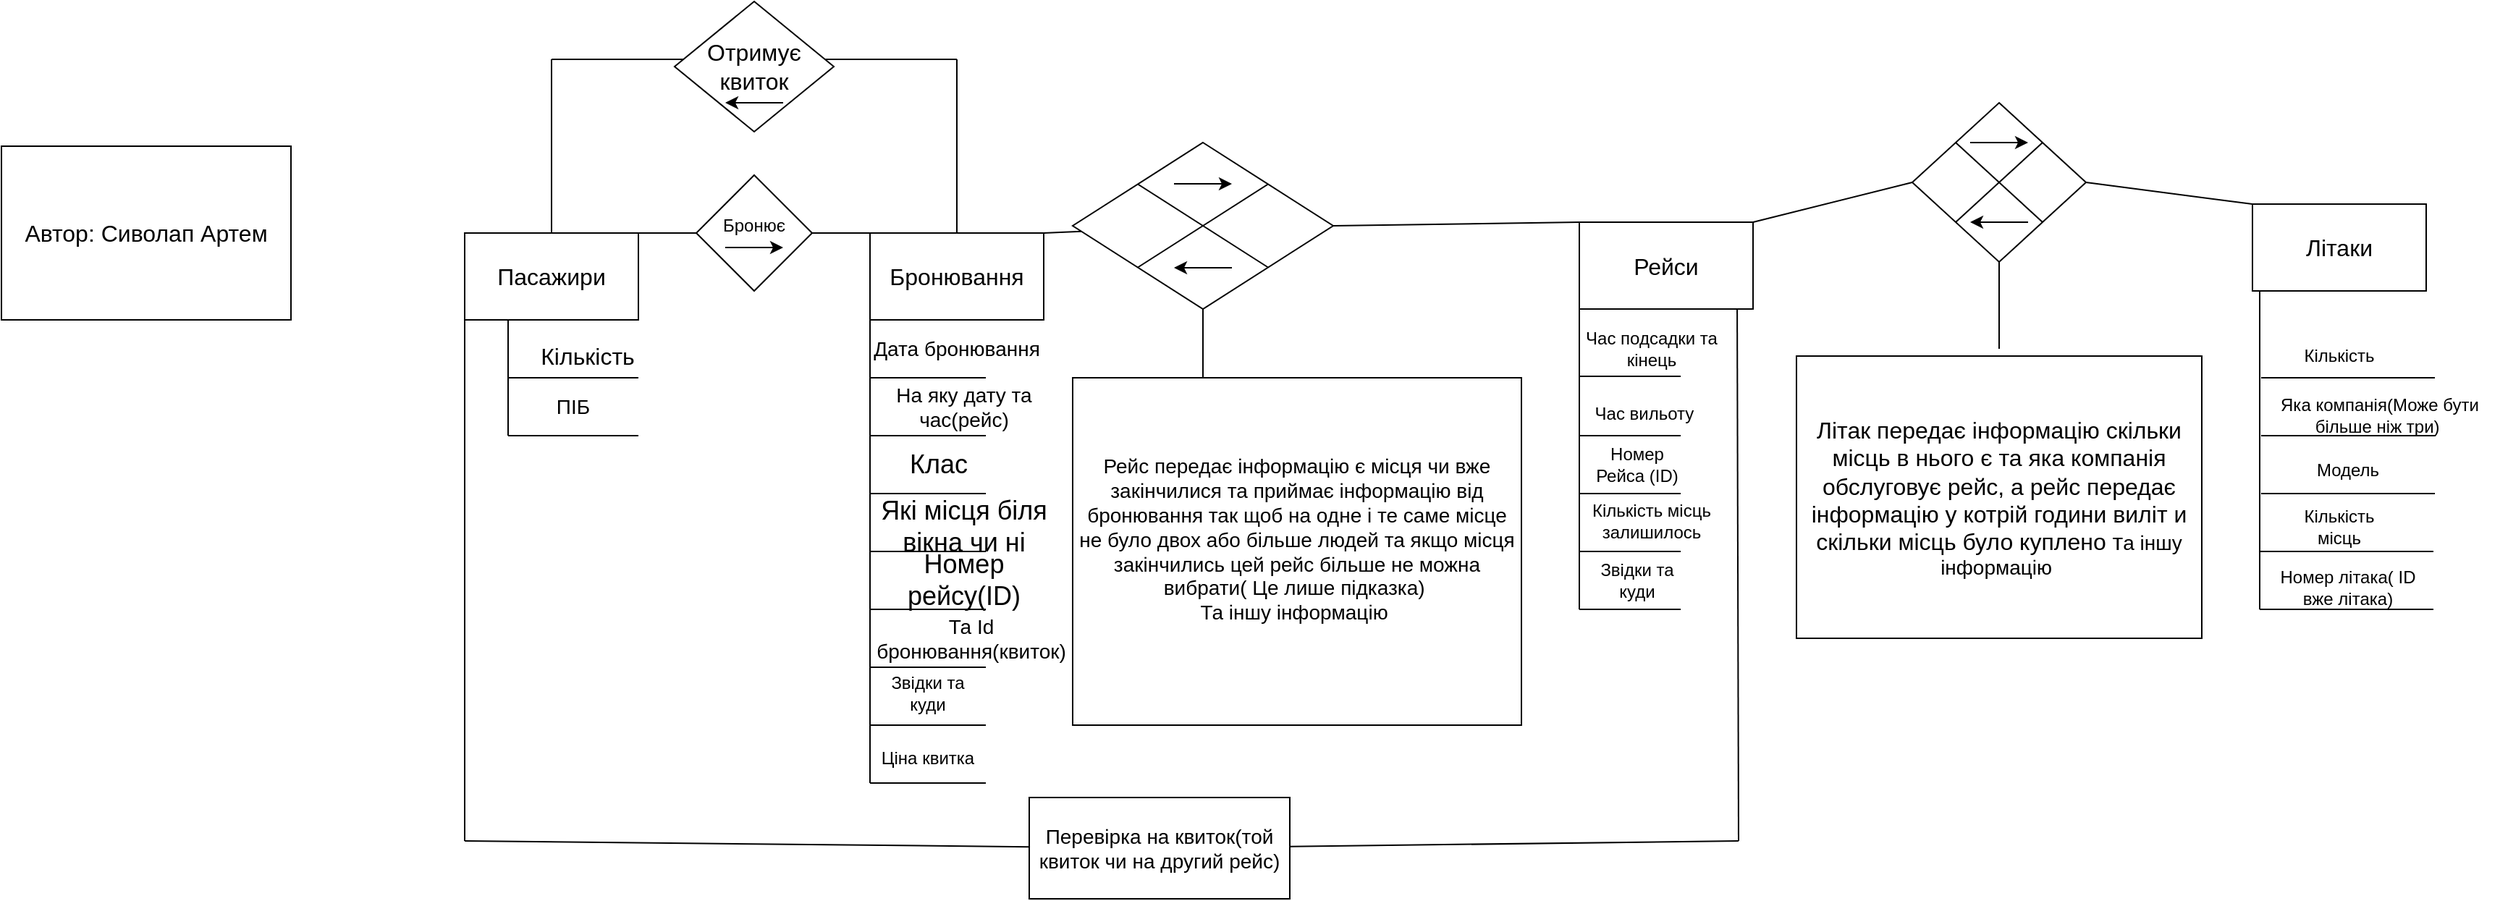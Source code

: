 <mxfile version="24.2.2" type="github">
  <diagram name="Страница — 1" id="zBAfm70hzxWpOuphlvku">
    <mxGraphModel dx="2641" dy="1978" grid="1" gridSize="10" guides="1" tooltips="1" connect="1" arrows="1" fold="1" page="1" pageScale="1" pageWidth="827" pageHeight="1169" math="0" shadow="0">
      <root>
        <mxCell id="0" />
        <mxCell id="1" parent="0" />
        <mxCell id="gsooPKz3ueE_As0_KLTi-1" value="&lt;font size=&quot;3&quot;&gt;Пасажири&lt;/font&gt;" style="rounded=0;whiteSpace=wrap;html=1;" vertex="1" parent="1">
          <mxGeometry x="-120" y="140" width="120" height="60" as="geometry" />
        </mxCell>
        <mxCell id="gsooPKz3ueE_As0_KLTi-2" value="&lt;font size=&quot;3&quot;&gt;Рейси&lt;/font&gt;" style="rounded=0;whiteSpace=wrap;html=1;" vertex="1" parent="1">
          <mxGeometry x="650" y="132.5" width="120" height="60" as="geometry" />
        </mxCell>
        <mxCell id="gsooPKz3ueE_As0_KLTi-3" value="&lt;font size=&quot;3&quot;&gt;Літаки&lt;/font&gt;" style="rounded=0;whiteSpace=wrap;html=1;" vertex="1" parent="1">
          <mxGeometry x="1115" y="120" width="120" height="60" as="geometry" />
        </mxCell>
        <mxCell id="gsooPKz3ueE_As0_KLTi-4" value="&lt;font size=&quot;3&quot;&gt;Бронювання&lt;/font&gt;" style="rounded=0;whiteSpace=wrap;html=1;" vertex="1" parent="1">
          <mxGeometry x="160" y="140" width="120" height="60" as="geometry" />
        </mxCell>
        <mxCell id="gsooPKz3ueE_As0_KLTi-5" value="" style="endArrow=none;html=1;rounded=0;exitX=0.25;exitY=1;exitDx=0;exitDy=0;" edge="1" parent="1" source="gsooPKz3ueE_As0_KLTi-1">
          <mxGeometry width="50" height="50" relative="1" as="geometry">
            <mxPoint x="390" y="360" as="sourcePoint" />
            <mxPoint x="-90" y="280" as="targetPoint" />
          </mxGeometry>
        </mxCell>
        <mxCell id="gsooPKz3ueE_As0_KLTi-7" value="" style="endArrow=none;html=1;rounded=0;" edge="1" parent="1">
          <mxGeometry width="50" height="50" relative="1" as="geometry">
            <mxPoint x="-80" y="280" as="sourcePoint" />
            <mxPoint y="280" as="targetPoint" />
            <Array as="points">
              <mxPoint x="-90" y="280" />
            </Array>
          </mxGeometry>
        </mxCell>
        <mxCell id="gsooPKz3ueE_As0_KLTi-8" value="" style="endArrow=none;html=1;rounded=0;" edge="1" parent="1">
          <mxGeometry width="50" height="50" relative="1" as="geometry">
            <mxPoint x="-90" y="240" as="sourcePoint" />
            <mxPoint y="240" as="targetPoint" />
          </mxGeometry>
        </mxCell>
        <mxCell id="gsooPKz3ueE_As0_KLTi-11" value="&lt;font size=&quot;3&quot;&gt;Кількість&lt;/font&gt;" style="text;html=1;align=center;verticalAlign=middle;whiteSpace=wrap;rounded=0;" vertex="1" parent="1">
          <mxGeometry x="-90" y="200" width="110" height="50" as="geometry" />
        </mxCell>
        <mxCell id="gsooPKz3ueE_As0_KLTi-12" value="&lt;span style=&quot;font-size: 14px;&quot;&gt;ПІБ&lt;/span&gt;" style="text;html=1;align=center;verticalAlign=middle;whiteSpace=wrap;rounded=0;" vertex="1" parent="1">
          <mxGeometry x="-100" y="230" width="110" height="60" as="geometry" />
        </mxCell>
        <mxCell id="gsooPKz3ueE_As0_KLTi-16" value="" style="endArrow=none;html=1;rounded=0;exitX=1;exitY=0;exitDx=0;exitDy=0;entryX=0;entryY=0.5;entryDx=0;entryDy=0;" edge="1" parent="1" source="gsooPKz3ueE_As0_KLTi-1" target="gsooPKz3ueE_As0_KLTi-17">
          <mxGeometry width="50" height="50" relative="1" as="geometry">
            <mxPoint x="390" y="360" as="sourcePoint" />
            <mxPoint x="440" y="310" as="targetPoint" />
          </mxGeometry>
        </mxCell>
        <mxCell id="gsooPKz3ueE_As0_KLTi-17" value="" style="rhombus;whiteSpace=wrap;html=1;" vertex="1" parent="1">
          <mxGeometry x="40" y="100" width="80" height="80" as="geometry" />
        </mxCell>
        <mxCell id="gsooPKz3ueE_As0_KLTi-18" value="" style="endArrow=none;html=1;rounded=0;exitX=1;exitY=0.5;exitDx=0;exitDy=0;entryX=0;entryY=0;entryDx=0;entryDy=0;" edge="1" parent="1" source="gsooPKz3ueE_As0_KLTi-17" target="gsooPKz3ueE_As0_KLTi-4">
          <mxGeometry width="50" height="50" relative="1" as="geometry">
            <mxPoint x="390" y="360" as="sourcePoint" />
            <mxPoint x="440" y="310" as="targetPoint" />
          </mxGeometry>
        </mxCell>
        <mxCell id="gsooPKz3ueE_As0_KLTi-20" value="Бронює" style="text;html=1;align=center;verticalAlign=middle;whiteSpace=wrap;rounded=0;" vertex="1" parent="1">
          <mxGeometry x="50" y="120" width="60" height="30" as="geometry" />
        </mxCell>
        <mxCell id="gsooPKz3ueE_As0_KLTi-23" value="" style="endArrow=classic;html=1;rounded=0;exitX=0;exitY=1;exitDx=0;exitDy=0;entryX=1;entryY=1;entryDx=0;entryDy=0;" edge="1" parent="1">
          <mxGeometry width="50" height="50" relative="1" as="geometry">
            <mxPoint x="60" y="150" as="sourcePoint" />
            <mxPoint x="100" y="150" as="targetPoint" />
            <Array as="points">
              <mxPoint x="80" y="150" />
            </Array>
          </mxGeometry>
        </mxCell>
        <mxCell id="gsooPKz3ueE_As0_KLTi-24" value="" style="endArrow=none;html=1;rounded=0;entryX=0;entryY=1;entryDx=0;entryDy=0;" edge="1" parent="1" target="gsooPKz3ueE_As0_KLTi-4">
          <mxGeometry width="50" height="50" relative="1" as="geometry">
            <mxPoint x="160" y="520" as="sourcePoint" />
            <mxPoint x="440" y="310" as="targetPoint" />
          </mxGeometry>
        </mxCell>
        <mxCell id="gsooPKz3ueE_As0_KLTi-25" value="" style="endArrow=none;html=1;rounded=0;" edge="1" parent="1">
          <mxGeometry width="50" height="50" relative="1" as="geometry">
            <mxPoint x="160" y="360" as="sourcePoint" />
            <mxPoint x="240" y="360" as="targetPoint" />
          </mxGeometry>
        </mxCell>
        <mxCell id="gsooPKz3ueE_As0_KLTi-26" value="" style="endArrow=none;html=1;rounded=0;" edge="1" parent="1">
          <mxGeometry width="50" height="50" relative="1" as="geometry">
            <mxPoint x="160" y="320" as="sourcePoint" />
            <mxPoint x="240" y="320" as="targetPoint" />
          </mxGeometry>
        </mxCell>
        <mxCell id="gsooPKz3ueE_As0_KLTi-27" value="" style="endArrow=none;html=1;rounded=0;" edge="1" parent="1">
          <mxGeometry width="50" height="50" relative="1" as="geometry">
            <mxPoint x="160" y="280" as="sourcePoint" />
            <mxPoint x="240" y="280" as="targetPoint" />
          </mxGeometry>
        </mxCell>
        <mxCell id="gsooPKz3ueE_As0_KLTi-28" value="" style="endArrow=none;html=1;rounded=0;" edge="1" parent="1">
          <mxGeometry width="50" height="50" relative="1" as="geometry">
            <mxPoint x="160" y="240" as="sourcePoint" />
            <mxPoint x="240" y="240" as="targetPoint" />
          </mxGeometry>
        </mxCell>
        <mxCell id="gsooPKz3ueE_As0_KLTi-29" value="&lt;font style=&quot;font-size: 14px;&quot;&gt;На яку дату та час(рейс)&lt;/font&gt;" style="text;html=1;align=center;verticalAlign=middle;whiteSpace=wrap;rounded=0;" vertex="1" parent="1">
          <mxGeometry x="160" y="225" width="130" height="70" as="geometry" />
        </mxCell>
        <mxCell id="gsooPKz3ueE_As0_KLTi-30" value="&lt;font style=&quot;font-size: 18px;&quot;&gt;Які місця біля вікна чи ні&lt;/font&gt;" style="text;html=1;align=center;verticalAlign=middle;whiteSpace=wrap;rounded=0;" vertex="1" parent="1">
          <mxGeometry x="150" y="300" width="150" height="85" as="geometry" />
        </mxCell>
        <mxCell id="gsooPKz3ueE_As0_KLTi-31" value="&lt;font style=&quot;font-size: 18px;&quot;&gt;Клас&amp;nbsp;&lt;/font&gt;" style="text;html=1;align=center;verticalAlign=middle;whiteSpace=wrap;rounded=0;" vertex="1" parent="1">
          <mxGeometry x="140" y="250" width="140" height="100" as="geometry" />
        </mxCell>
        <mxCell id="gsooPKz3ueE_As0_KLTi-32" value="&lt;span style=&quot;font-size: 18px;&quot;&gt;Номер рейсу(ID)&lt;/span&gt;" style="text;html=1;align=center;verticalAlign=middle;whiteSpace=wrap;rounded=0;" vertex="1" parent="1">
          <mxGeometry x="165" y="360" width="120" height="40" as="geometry" />
        </mxCell>
        <mxCell id="gsooPKz3ueE_As0_KLTi-34" value="" style="endArrow=none;html=1;rounded=0;" edge="1" parent="1">
          <mxGeometry width="50" height="50" relative="1" as="geometry">
            <mxPoint x="160" y="400" as="sourcePoint" />
            <mxPoint x="240" y="400" as="targetPoint" />
          </mxGeometry>
        </mxCell>
        <mxCell id="gsooPKz3ueE_As0_KLTi-35" value="&lt;font style=&quot;font-size: 14px;&quot;&gt;Дата бронювання&lt;/font&gt;" style="text;html=1;align=center;verticalAlign=middle;whiteSpace=wrap;rounded=0;" vertex="1" parent="1">
          <mxGeometry x="160" y="200" width="120" height="40" as="geometry" />
        </mxCell>
        <mxCell id="gsooPKz3ueE_As0_KLTi-36" value="" style="endArrow=none;html=1;rounded=0;" edge="1" parent="1">
          <mxGeometry width="50" height="50" relative="1" as="geometry">
            <mxPoint x="160" y="440" as="sourcePoint" />
            <mxPoint x="240" y="440" as="targetPoint" />
          </mxGeometry>
        </mxCell>
        <mxCell id="gsooPKz3ueE_As0_KLTi-37" value="&lt;font style=&quot;font-size: 14px;&quot;&gt;Та Id бронювання(квиток)&lt;/font&gt;" style="text;html=1;align=center;verticalAlign=middle;whiteSpace=wrap;rounded=0;" vertex="1" parent="1">
          <mxGeometry x="160" y="380" width="140" height="80" as="geometry" />
        </mxCell>
        <mxCell id="gsooPKz3ueE_As0_KLTi-39" value="" style="endArrow=none;html=1;rounded=0;exitX=1;exitY=0;exitDx=0;exitDy=0;" edge="1" parent="1" source="gsooPKz3ueE_As0_KLTi-4" target="gsooPKz3ueE_As0_KLTi-40">
          <mxGeometry width="50" height="50" relative="1" as="geometry">
            <mxPoint x="390" y="360" as="sourcePoint" />
            <mxPoint x="440" y="310" as="targetPoint" />
          </mxGeometry>
        </mxCell>
        <mxCell id="gsooPKz3ueE_As0_KLTi-40" value="" style="rhombus;whiteSpace=wrap;html=1;" vertex="1" parent="1">
          <mxGeometry x="300" y="77.5" width="180" height="115" as="geometry" />
        </mxCell>
        <mxCell id="gsooPKz3ueE_As0_KLTi-41" value="" style="endArrow=none;html=1;rounded=0;entryX=0;entryY=0;entryDx=0;entryDy=0;exitX=1;exitY=0.5;exitDx=0;exitDy=0;" edge="1" parent="1" source="gsooPKz3ueE_As0_KLTi-40" target="gsooPKz3ueE_As0_KLTi-2">
          <mxGeometry width="50" height="50" relative="1" as="geometry">
            <mxPoint x="390" y="360" as="sourcePoint" />
            <mxPoint x="440" y="310" as="targetPoint" />
          </mxGeometry>
        </mxCell>
        <mxCell id="gsooPKz3ueE_As0_KLTi-42" value="" style="endArrow=none;html=1;rounded=0;exitX=0;exitY=0;exitDx=0;exitDy=0;entryX=1;entryY=1;entryDx=0;entryDy=0;" edge="1" parent="1" source="gsooPKz3ueE_As0_KLTi-40" target="gsooPKz3ueE_As0_KLTi-40">
          <mxGeometry width="50" height="50" relative="1" as="geometry">
            <mxPoint x="390" y="360" as="sourcePoint" />
            <mxPoint x="440" y="310" as="targetPoint" />
          </mxGeometry>
        </mxCell>
        <mxCell id="gsooPKz3ueE_As0_KLTi-43" value="" style="endArrow=none;html=1;rounded=0;exitX=0;exitY=1;exitDx=0;exitDy=0;entryX=1;entryY=0;entryDx=0;entryDy=0;" edge="1" parent="1" source="gsooPKz3ueE_As0_KLTi-40" target="gsooPKz3ueE_As0_KLTi-40">
          <mxGeometry width="50" height="50" relative="1" as="geometry">
            <mxPoint x="390" y="360" as="sourcePoint" />
            <mxPoint x="440" y="310" as="targetPoint" />
          </mxGeometry>
        </mxCell>
        <mxCell id="gsooPKz3ueE_As0_KLTi-49" value="" style="endArrow=classic;html=1;rounded=0;" edge="1" parent="1">
          <mxGeometry width="50" height="50" relative="1" as="geometry">
            <mxPoint x="410" y="164" as="sourcePoint" />
            <mxPoint x="370" y="164" as="targetPoint" />
          </mxGeometry>
        </mxCell>
        <mxCell id="gsooPKz3ueE_As0_KLTi-50" value="" style="endArrow=classic;html=1;rounded=0;" edge="1" parent="1">
          <mxGeometry width="50" height="50" relative="1" as="geometry">
            <mxPoint x="410" y="100" as="sourcePoint" />
            <mxPoint x="410" y="100" as="targetPoint" />
          </mxGeometry>
        </mxCell>
        <mxCell id="gsooPKz3ueE_As0_KLTi-52" value="" style="endArrow=classic;html=1;rounded=0;" edge="1" parent="1">
          <mxGeometry width="50" height="50" relative="1" as="geometry">
            <mxPoint x="370" y="106" as="sourcePoint" />
            <mxPoint x="410" y="106" as="targetPoint" />
          </mxGeometry>
        </mxCell>
        <mxCell id="gsooPKz3ueE_As0_KLTi-53" value="" style="endArrow=none;html=1;rounded=0;entryX=0.5;entryY=1;entryDx=0;entryDy=0;" edge="1" parent="1" target="gsooPKz3ueE_As0_KLTi-40">
          <mxGeometry width="50" height="50" relative="1" as="geometry">
            <mxPoint x="390" y="250" as="sourcePoint" />
            <mxPoint x="440" y="310" as="targetPoint" />
          </mxGeometry>
        </mxCell>
        <mxCell id="gsooPKz3ueE_As0_KLTi-56" value="&lt;font style=&quot;font-size: 14px;&quot;&gt;Рейс передає інформацію є місця чи вже закінчилися та приймає інформацію від бронювання так щоб на одне і те саме місце не було двох або більше людей та якщо місця закінчились цей рейс більше не можна вибрати( Це лише підказка)&amp;nbsp;&lt;/font&gt;&lt;div&gt;&lt;font style=&quot;font-size: 14px;&quot;&gt;Та іншу інформацію&amp;nbsp;&lt;br&gt;&lt;br&gt;&lt;/font&gt;&lt;/div&gt;" style="rounded=0;whiteSpace=wrap;html=1;" vertex="1" parent="1">
          <mxGeometry x="300" y="240" width="310" height="240" as="geometry" />
        </mxCell>
        <mxCell id="gsooPKz3ueE_As0_KLTi-57" value="" style="endArrow=none;html=1;rounded=0;entryX=0;entryY=1;entryDx=0;entryDy=0;" edge="1" parent="1" target="gsooPKz3ueE_As0_KLTi-2">
          <mxGeometry width="50" height="50" relative="1" as="geometry">
            <mxPoint x="650" y="400" as="sourcePoint" />
            <mxPoint x="440" y="310" as="targetPoint" />
          </mxGeometry>
        </mxCell>
        <mxCell id="gsooPKz3ueE_As0_KLTi-58" value="" style="endArrow=none;html=1;rounded=0;" edge="1" parent="1">
          <mxGeometry width="50" height="50" relative="1" as="geometry">
            <mxPoint x="650" y="360" as="sourcePoint" />
            <mxPoint x="720" y="360" as="targetPoint" />
          </mxGeometry>
        </mxCell>
        <mxCell id="gsooPKz3ueE_As0_KLTi-59" value="" style="endArrow=none;html=1;rounded=0;" edge="1" parent="1">
          <mxGeometry width="50" height="50" relative="1" as="geometry">
            <mxPoint x="650" y="320" as="sourcePoint" />
            <mxPoint x="720" y="320" as="targetPoint" />
          </mxGeometry>
        </mxCell>
        <mxCell id="gsooPKz3ueE_As0_KLTi-60" value="" style="endArrow=none;html=1;rounded=0;" edge="1" parent="1">
          <mxGeometry width="50" height="50" relative="1" as="geometry">
            <mxPoint x="650" y="280" as="sourcePoint" />
            <mxPoint x="720" y="280" as="targetPoint" />
          </mxGeometry>
        </mxCell>
        <mxCell id="gsooPKz3ueE_As0_KLTi-61" value="" style="endArrow=none;html=1;rounded=0;" edge="1" parent="1">
          <mxGeometry width="50" height="50" relative="1" as="geometry">
            <mxPoint x="650" y="239" as="sourcePoint" />
            <mxPoint x="720" y="239" as="targetPoint" />
          </mxGeometry>
        </mxCell>
        <mxCell id="gsooPKz3ueE_As0_KLTi-62" value="Час подсадки та кінець" style="text;html=1;align=center;verticalAlign=middle;whiteSpace=wrap;rounded=0;" vertex="1" parent="1">
          <mxGeometry x="640" y="180" width="120" height="80" as="geometry" />
        </mxCell>
        <mxCell id="gsooPKz3ueE_As0_KLTi-63" value="Час вильоту" style="text;html=1;align=center;verticalAlign=middle;whiteSpace=wrap;rounded=0;" vertex="1" parent="1">
          <mxGeometry x="650" y="235" width="90" height="60" as="geometry" />
        </mxCell>
        <mxCell id="gsooPKz3ueE_As0_KLTi-64" value="Номер Рейса (ID)" style="text;html=1;align=center;verticalAlign=middle;whiteSpace=wrap;rounded=0;" vertex="1" parent="1">
          <mxGeometry x="660" y="285" width="60" height="30" as="geometry" />
        </mxCell>
        <mxCell id="gsooPKz3ueE_As0_KLTi-65" value="" style="endArrow=none;html=1;rounded=0;" edge="1" parent="1">
          <mxGeometry width="50" height="50" relative="1" as="geometry">
            <mxPoint x="650" y="400" as="sourcePoint" />
            <mxPoint x="720" y="400" as="targetPoint" />
          </mxGeometry>
        </mxCell>
        <mxCell id="gsooPKz3ueE_As0_KLTi-66" value="&lt;font size=&quot;3&quot;&gt;Автор: Сиволап Артем&lt;/font&gt;" style="rounded=0;whiteSpace=wrap;html=1;" vertex="1" parent="1">
          <mxGeometry x="-440" y="80" width="200" height="120" as="geometry" />
        </mxCell>
        <mxCell id="gsooPKz3ueE_As0_KLTi-69" value="" style="endArrow=none;html=1;rounded=0;" edge="1" parent="1" source="gsooPKz3ueE_As0_KLTi-71">
          <mxGeometry width="50" height="50" relative="1" as="geometry">
            <mxPoint x="280" y="560" as="sourcePoint" />
            <mxPoint x="760" y="560" as="targetPoint" />
          </mxGeometry>
        </mxCell>
        <mxCell id="gsooPKz3ueE_As0_KLTi-70" value="" style="endArrow=none;html=1;rounded=0;entryX=0.992;entryY=0.16;entryDx=0;entryDy=0;entryPerimeter=0;" edge="1" parent="1" target="gsooPKz3ueE_As0_KLTi-62">
          <mxGeometry width="50" height="50" relative="1" as="geometry">
            <mxPoint x="760" y="560" as="sourcePoint" />
            <mxPoint x="350" y="340" as="targetPoint" />
          </mxGeometry>
        </mxCell>
        <mxCell id="gsooPKz3ueE_As0_KLTi-72" value="" style="endArrow=none;html=1;rounded=0;" edge="1" parent="1" target="gsooPKz3ueE_As0_KLTi-71">
          <mxGeometry width="50" height="50" relative="1" as="geometry">
            <mxPoint x="-120" y="560" as="sourcePoint" />
            <mxPoint x="760" y="560" as="targetPoint" />
          </mxGeometry>
        </mxCell>
        <mxCell id="gsooPKz3ueE_As0_KLTi-71" value="&lt;font style=&quot;font-size: 14px;&quot;&gt;Перевірка на квиток(той квиток чи на другий рейс)&lt;/font&gt;" style="rounded=0;whiteSpace=wrap;html=1;" vertex="1" parent="1">
          <mxGeometry x="270" y="530" width="180" height="70" as="geometry" />
        </mxCell>
        <mxCell id="gsooPKz3ueE_As0_KLTi-73" value="Кількість місць залишилось" style="text;html=1;align=center;verticalAlign=middle;whiteSpace=wrap;rounded=0;" vertex="1" parent="1">
          <mxGeometry x="650" y="315" width="100" height="47.5" as="geometry" />
        </mxCell>
        <mxCell id="gsooPKz3ueE_As0_KLTi-74" value="Звідки та куди" style="text;html=1;align=center;verticalAlign=middle;whiteSpace=wrap;rounded=0;" vertex="1" parent="1">
          <mxGeometry x="660" y="365" width="60" height="30" as="geometry" />
        </mxCell>
        <mxCell id="gsooPKz3ueE_As0_KLTi-75" value="" style="endArrow=none;html=1;rounded=0;" edge="1" parent="1">
          <mxGeometry width="50" height="50" relative="1" as="geometry">
            <mxPoint x="160" y="480" as="sourcePoint" />
            <mxPoint x="240" y="480" as="targetPoint" />
          </mxGeometry>
        </mxCell>
        <mxCell id="gsooPKz3ueE_As0_KLTi-76" value="Звідки та куди" style="text;html=1;align=center;verticalAlign=middle;whiteSpace=wrap;rounded=0;" vertex="1" parent="1">
          <mxGeometry x="165" y="440" width="70" height="35" as="geometry" />
        </mxCell>
        <mxCell id="gsooPKz3ueE_As0_KLTi-77" value="" style="rhombus;whiteSpace=wrap;html=1;" vertex="1" parent="1">
          <mxGeometry x="880" y="50" width="120" height="110" as="geometry" />
        </mxCell>
        <mxCell id="gsooPKz3ueE_As0_KLTi-79" value="" style="endArrow=none;html=1;rounded=0;" edge="1" parent="1">
          <mxGeometry width="50" height="50" relative="1" as="geometry">
            <mxPoint x="1120" y="400" as="sourcePoint" />
            <mxPoint x="1120" y="180" as="targetPoint" />
          </mxGeometry>
        </mxCell>
        <mxCell id="gsooPKz3ueE_As0_KLTi-81" value="" style="endArrow=none;html=1;rounded=0;" edge="1" parent="1">
          <mxGeometry width="50" height="50" relative="1" as="geometry">
            <mxPoint x="1121" y="240" as="sourcePoint" />
            <mxPoint x="1241" y="240" as="targetPoint" />
          </mxGeometry>
        </mxCell>
        <mxCell id="gsooPKz3ueE_As0_KLTi-82" value="" style="endArrow=none;html=1;rounded=0;" edge="1" parent="1">
          <mxGeometry width="50" height="50" relative="1" as="geometry">
            <mxPoint x="1121" y="280" as="sourcePoint" />
            <mxPoint x="1241" y="280" as="targetPoint" />
          </mxGeometry>
        </mxCell>
        <mxCell id="gsooPKz3ueE_As0_KLTi-83" value="" style="endArrow=none;html=1;rounded=0;" edge="1" parent="1">
          <mxGeometry width="50" height="50" relative="1" as="geometry">
            <mxPoint x="1121" y="320" as="sourcePoint" />
            <mxPoint x="1241" y="320" as="targetPoint" />
          </mxGeometry>
        </mxCell>
        <mxCell id="gsooPKz3ueE_As0_KLTi-84" value="Кількість" style="text;html=1;align=center;verticalAlign=middle;whiteSpace=wrap;rounded=0;" vertex="1" parent="1">
          <mxGeometry x="1140" y="207.5" width="70" height="35" as="geometry" />
        </mxCell>
        <mxCell id="gsooPKz3ueE_As0_KLTi-85" value="Яка компанія(Може бути більше ніж три)&amp;nbsp;" style="text;html=1;align=center;verticalAlign=middle;whiteSpace=wrap;rounded=0;" vertex="1" parent="1">
          <mxGeometry x="1121" y="242.5" width="164" height="46.87" as="geometry" />
        </mxCell>
        <mxCell id="gsooPKz3ueE_As0_KLTi-86" value="Кількість місць" style="text;html=1;align=center;verticalAlign=middle;whiteSpace=wrap;rounded=0;" vertex="1" parent="1">
          <mxGeometry x="1140" y="322.5" width="70" height="40" as="geometry" />
        </mxCell>
        <mxCell id="gsooPKz3ueE_As0_KLTi-87" value="" style="endArrow=none;html=1;rounded=0;" edge="1" parent="1">
          <mxGeometry width="50" height="50" relative="1" as="geometry">
            <mxPoint x="1120" y="360" as="sourcePoint" />
            <mxPoint x="1240" y="360" as="targetPoint" />
          </mxGeometry>
        </mxCell>
        <mxCell id="gsooPKz3ueE_As0_KLTi-88" value="Номер літака( ID вже літака)" style="text;html=1;align=center;verticalAlign=middle;whiteSpace=wrap;rounded=0;" vertex="1" parent="1">
          <mxGeometry x="1131" y="350" width="100" height="70" as="geometry" />
        </mxCell>
        <mxCell id="gsooPKz3ueE_As0_KLTi-89" value="" style="endArrow=none;html=1;rounded=0;" edge="1" parent="1">
          <mxGeometry width="50" height="50" relative="1" as="geometry">
            <mxPoint x="1120" y="400" as="sourcePoint" />
            <mxPoint x="1240" y="400" as="targetPoint" />
          </mxGeometry>
        </mxCell>
        <mxCell id="gsooPKz3ueE_As0_KLTi-90" value="Модель" style="text;html=1;align=center;verticalAlign=middle;whiteSpace=wrap;rounded=0;" vertex="1" parent="1">
          <mxGeometry x="1151" y="289.37" width="60" height="30" as="geometry" />
        </mxCell>
        <mxCell id="gsooPKz3ueE_As0_KLTi-91" value="" style="endArrow=none;html=1;rounded=0;" edge="1" parent="1">
          <mxGeometry width="50" height="50" relative="1" as="geometry">
            <mxPoint x="160" y="520" as="sourcePoint" />
            <mxPoint x="240" y="520" as="targetPoint" />
          </mxGeometry>
        </mxCell>
        <mxCell id="gsooPKz3ueE_As0_KLTi-92" value="Ціна квитка" style="text;html=1;align=center;verticalAlign=middle;whiteSpace=wrap;rounded=0;" vertex="1" parent="1">
          <mxGeometry x="165" y="475" width="70" height="55" as="geometry" />
        </mxCell>
        <mxCell id="gsooPKz3ueE_As0_KLTi-95" value="" style="endArrow=none;html=1;rounded=0;exitX=1;exitY=0;exitDx=0;exitDy=0;entryX=0;entryY=0.5;entryDx=0;entryDy=0;" edge="1" parent="1" source="gsooPKz3ueE_As0_KLTi-2" target="gsooPKz3ueE_As0_KLTi-77">
          <mxGeometry width="50" height="50" relative="1" as="geometry">
            <mxPoint x="850" y="330" as="sourcePoint" />
            <mxPoint x="900" y="280" as="targetPoint" />
          </mxGeometry>
        </mxCell>
        <mxCell id="gsooPKz3ueE_As0_KLTi-96" value="" style="endArrow=none;html=1;rounded=0;entryX=1;entryY=0.5;entryDx=0;entryDy=0;exitX=0;exitY=0;exitDx=0;exitDy=0;" edge="1" parent="1" source="gsooPKz3ueE_As0_KLTi-3" target="gsooPKz3ueE_As0_KLTi-77">
          <mxGeometry width="50" height="50" relative="1" as="geometry">
            <mxPoint x="920" y="370" as="sourcePoint" />
            <mxPoint x="970" y="320" as="targetPoint" />
          </mxGeometry>
        </mxCell>
        <mxCell id="gsooPKz3ueE_As0_KLTi-98" value="" style="endArrow=none;html=1;rounded=0;entryX=0;entryY=0;entryDx=0;entryDy=0;exitX=1;exitY=1;exitDx=0;exitDy=0;" edge="1" parent="1" source="gsooPKz3ueE_As0_KLTi-77" target="gsooPKz3ueE_As0_KLTi-77">
          <mxGeometry width="50" height="50" relative="1" as="geometry">
            <mxPoint x="310" y="360" as="sourcePoint" />
            <mxPoint x="360" y="310" as="targetPoint" />
          </mxGeometry>
        </mxCell>
        <mxCell id="gsooPKz3ueE_As0_KLTi-99" value="" style="endArrow=none;html=1;rounded=0;entryX=1;entryY=0;entryDx=0;entryDy=0;exitX=0;exitY=1;exitDx=0;exitDy=0;" edge="1" parent="1" source="gsooPKz3ueE_As0_KLTi-77" target="gsooPKz3ueE_As0_KLTi-77">
          <mxGeometry width="50" height="50" relative="1" as="geometry">
            <mxPoint x="310" y="360" as="sourcePoint" />
            <mxPoint x="360" y="310" as="targetPoint" />
          </mxGeometry>
        </mxCell>
        <mxCell id="gsooPKz3ueE_As0_KLTi-101" value="" style="endArrow=classic;html=1;rounded=0;" edge="1" parent="1">
          <mxGeometry width="50" height="50" relative="1" as="geometry">
            <mxPoint x="920" y="77.5" as="sourcePoint" />
            <mxPoint x="960" y="77.5" as="targetPoint" />
          </mxGeometry>
        </mxCell>
        <mxCell id="gsooPKz3ueE_As0_KLTi-102" value="" style="endArrow=classic;html=1;rounded=0;" edge="1" parent="1">
          <mxGeometry width="50" height="50" relative="1" as="geometry">
            <mxPoint x="960" y="132.5" as="sourcePoint" />
            <mxPoint x="920" y="132.5" as="targetPoint" />
          </mxGeometry>
        </mxCell>
        <mxCell id="gsooPKz3ueE_As0_KLTi-103" value="" style="endArrow=none;html=1;rounded=0;entryX=0.5;entryY=1;entryDx=0;entryDy=0;" edge="1" parent="1" target="gsooPKz3ueE_As0_KLTi-77">
          <mxGeometry width="50" height="50" relative="1" as="geometry">
            <mxPoint x="940" y="220" as="sourcePoint" />
            <mxPoint x="530" y="310" as="targetPoint" />
          </mxGeometry>
        </mxCell>
        <mxCell id="gsooPKz3ueE_As0_KLTi-104" value="&lt;font size=&quot;3&quot;&gt;Літак передає інформацію скільки місць в нього є та яка компанія обслуговує рейс, а рейс передає інформацію у котрій години виліт и скільки місць було куплено т&lt;/font&gt;&lt;span style=&quot;font-size: 14px;&quot;&gt;а іншу інформацію&amp;nbsp;&lt;/span&gt;" style="rounded=0;whiteSpace=wrap;html=1;" vertex="1" parent="1">
          <mxGeometry x="800" y="225" width="280" height="195" as="geometry" />
        </mxCell>
        <mxCell id="gsooPKz3ueE_As0_KLTi-105" value="" style="endArrow=none;html=1;rounded=0;exitX=0;exitY=1;exitDx=0;exitDy=0;" edge="1" parent="1" source="gsooPKz3ueE_As0_KLTi-1">
          <mxGeometry width="50" height="50" relative="1" as="geometry">
            <mxPoint x="420" y="460" as="sourcePoint" />
            <mxPoint x="-120" y="560" as="targetPoint" />
          </mxGeometry>
        </mxCell>
        <mxCell id="gsooPKz3ueE_As0_KLTi-106" value="" style="endArrow=none;html=1;rounded=0;exitX=0.5;exitY=0;exitDx=0;exitDy=0;" edge="1" parent="1" source="gsooPKz3ueE_As0_KLTi-4">
          <mxGeometry width="50" height="50" relative="1" as="geometry">
            <mxPoint x="420" y="460" as="sourcePoint" />
            <mxPoint x="220" y="20" as="targetPoint" />
          </mxGeometry>
        </mxCell>
        <mxCell id="gsooPKz3ueE_As0_KLTi-107" value="" style="endArrow=none;html=1;rounded=0;exitX=0.5;exitY=0;exitDx=0;exitDy=0;" edge="1" parent="1" source="gsooPKz3ueE_As0_KLTi-1">
          <mxGeometry width="50" height="50" relative="1" as="geometry">
            <mxPoint x="420" y="460" as="sourcePoint" />
            <mxPoint x="-60" y="20" as="targetPoint" />
          </mxGeometry>
        </mxCell>
        <mxCell id="gsooPKz3ueE_As0_KLTi-108" value="" style="endArrow=none;html=1;rounded=0;" edge="1" parent="1">
          <mxGeometry width="50" height="50" relative="1" as="geometry">
            <mxPoint x="-60" y="20" as="sourcePoint" />
            <mxPoint x="220" y="20" as="targetPoint" />
          </mxGeometry>
        </mxCell>
        <mxCell id="gsooPKz3ueE_As0_KLTi-109" value="&lt;font size=&quot;3&quot;&gt;Отримує квиток&lt;/font&gt;" style="rhombus;whiteSpace=wrap;html=1;" vertex="1" parent="1">
          <mxGeometry x="25" y="-20" width="110" height="90" as="geometry" />
        </mxCell>
        <mxCell id="gsooPKz3ueE_As0_KLTi-111" value="" style="endArrow=classic;html=1;rounded=0;" edge="1" parent="1">
          <mxGeometry width="50" height="50" relative="1" as="geometry">
            <mxPoint x="100" y="50" as="sourcePoint" />
            <mxPoint x="60" y="50" as="targetPoint" />
          </mxGeometry>
        </mxCell>
      </root>
    </mxGraphModel>
  </diagram>
</mxfile>
